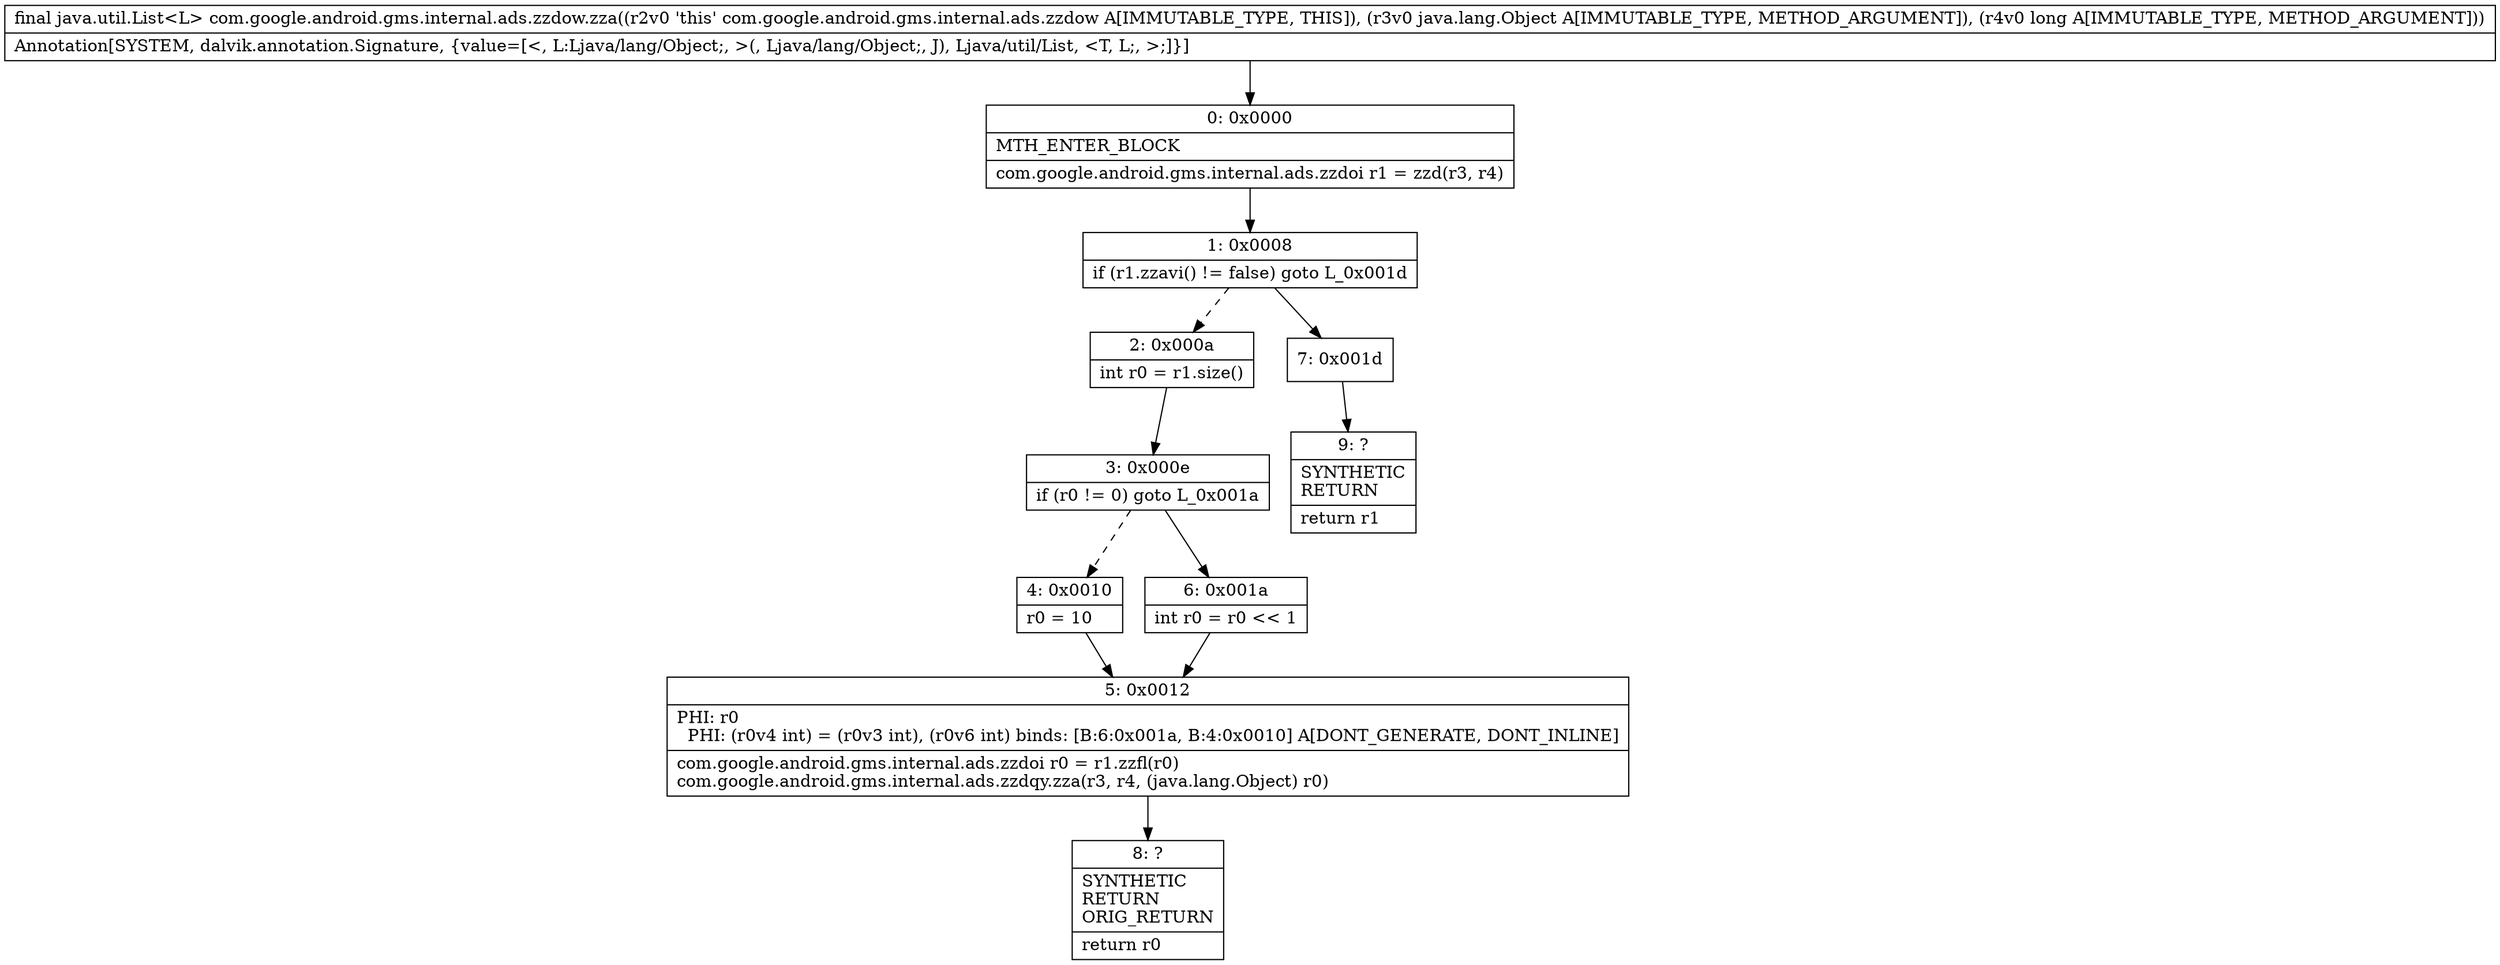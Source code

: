 digraph "CFG forcom.google.android.gms.internal.ads.zzdow.zza(Ljava\/lang\/Object;J)Ljava\/util\/List;" {
Node_0 [shape=record,label="{0\:\ 0x0000|MTH_ENTER_BLOCK\l|com.google.android.gms.internal.ads.zzdoi r1 = zzd(r3, r4)\l}"];
Node_1 [shape=record,label="{1\:\ 0x0008|if (r1.zzavi() != false) goto L_0x001d\l}"];
Node_2 [shape=record,label="{2\:\ 0x000a|int r0 = r1.size()\l}"];
Node_3 [shape=record,label="{3\:\ 0x000e|if (r0 != 0) goto L_0x001a\l}"];
Node_4 [shape=record,label="{4\:\ 0x0010|r0 = 10\l}"];
Node_5 [shape=record,label="{5\:\ 0x0012|PHI: r0 \l  PHI: (r0v4 int) = (r0v3 int), (r0v6 int) binds: [B:6:0x001a, B:4:0x0010] A[DONT_GENERATE, DONT_INLINE]\l|com.google.android.gms.internal.ads.zzdoi r0 = r1.zzfl(r0)\lcom.google.android.gms.internal.ads.zzdqy.zza(r3, r4, (java.lang.Object) r0)\l}"];
Node_6 [shape=record,label="{6\:\ 0x001a|int r0 = r0 \<\< 1\l}"];
Node_7 [shape=record,label="{7\:\ 0x001d}"];
Node_8 [shape=record,label="{8\:\ ?|SYNTHETIC\lRETURN\lORIG_RETURN\l|return r0\l}"];
Node_9 [shape=record,label="{9\:\ ?|SYNTHETIC\lRETURN\l|return r1\l}"];
MethodNode[shape=record,label="{final java.util.List\<L\> com.google.android.gms.internal.ads.zzdow.zza((r2v0 'this' com.google.android.gms.internal.ads.zzdow A[IMMUTABLE_TYPE, THIS]), (r3v0 java.lang.Object A[IMMUTABLE_TYPE, METHOD_ARGUMENT]), (r4v0 long A[IMMUTABLE_TYPE, METHOD_ARGUMENT]))  | Annotation[SYSTEM, dalvik.annotation.Signature, \{value=[\<, L:Ljava\/lang\/Object;, \>(, Ljava\/lang\/Object;, J), Ljava\/util\/List, \<T, L;, \>;]\}]\l}"];
MethodNode -> Node_0;
Node_0 -> Node_1;
Node_1 -> Node_2[style=dashed];
Node_1 -> Node_7;
Node_2 -> Node_3;
Node_3 -> Node_4[style=dashed];
Node_3 -> Node_6;
Node_4 -> Node_5;
Node_5 -> Node_8;
Node_6 -> Node_5;
Node_7 -> Node_9;
}

